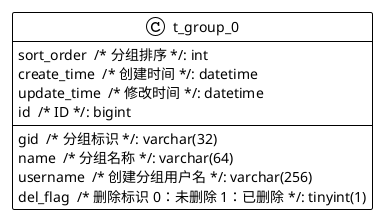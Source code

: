 @startuml

!theme plain
top to bottom direction
skinparam linetype ortho

class t_group_0 {
   gid  /* 分组标识 */: varchar(32)
   name  /* 分组名称 */: varchar(64)
   username  /* 创建分组用户名 */: varchar(256)
   sort_order  /* 分组排序 */: int
   create_time  /* 创建时间 */: datetime
   update_time  /* 修改时间 */: datetime
   del_flag  /* 删除标识 0：未删除 1：已删除 */: tinyint(1)
   id  /* ID */: bigint
}

@enduml
